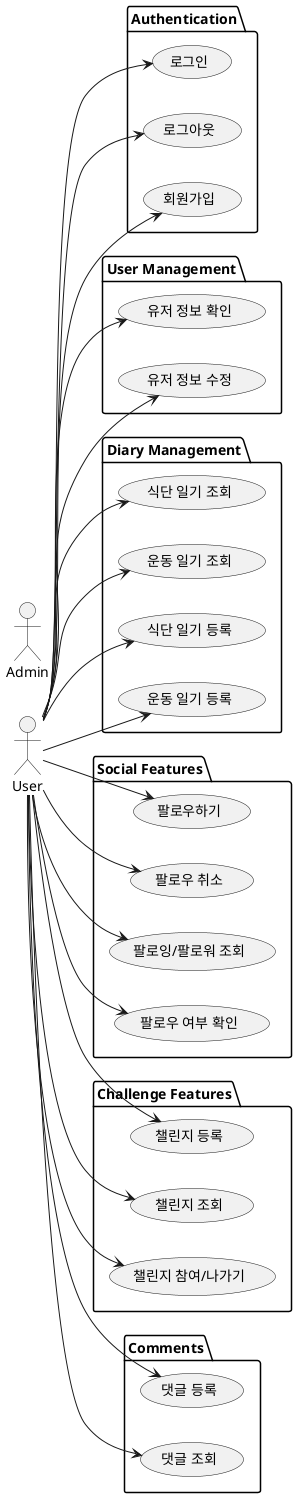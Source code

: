 @startuml
left to right direction

actor "User" as user
actor "Admin" as admin

package "Authentication" {
  usecase "로그인" as UC_Login
  usecase "로그아웃" as UC_Logout
  usecase "회원가입" as UC_SignUp
}

package "User Management" {
  usecase "유저 정보 확인" as UC_UserInfo
  usecase "유저 정보 수정" as UC_UpdateUser
}

package "Diary Management" {
  usecase "식단 일기 조회" as UC_DietQuery
  usecase "운동 일기 조회" as UC_WorkoutQuery
  usecase "식단 일기 등록" as UC_RegisterDiet
  usecase "운동 일기 등록" as UC_RegisterWorkout
}

package "Social Features" {
  usecase "팔로우하기" as UC_Follow
  usecase "팔로우 취소" as UC_Unfollow
  usecase "팔로잉/팔로워 조회" as UC_ViewFollow
  usecase "팔로우 여부 확인" as UC_CheckFollow
}

package "Challenge Features" {
  usecase "챌린지 등록" as UC_AddChallenge
  usecase "챌린지 조회" as UC_ChallengeQuery
  usecase "챌린지 참여/나가기" as UC_ChallengeParticipation
}

package "Comments" {
  usecase "댓글 등록" as UC_AddComment
  usecase "댓글 조회" as UC_ViewComments
}

user --> UC_Login
user --> UC_Logout
user --> UC_SignUp

user --> UC_UserInfo
user --> UC_UpdateUser

user --> UC_DietQuery
user --> UC_WorkoutQuery
user --> UC_RegisterDiet
user --> UC_RegisterWorkout

user --> UC_Follow
user --> UC_Unfollow
user --> UC_ViewFollow
user --> UC_CheckFollow

user --> UC_AddChallenge
user --> UC_ChallengeQuery
user --> UC_ChallengeParticipation

user --> UC_AddComment
user --> UC_ViewComments

@enduml
